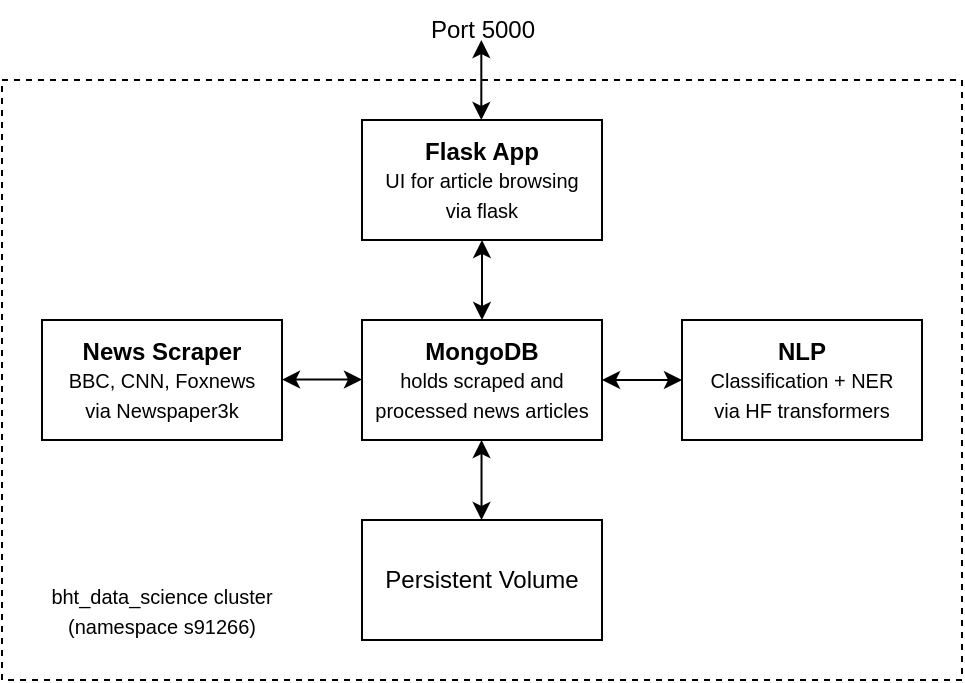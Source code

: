 <mxfile version="21.6.8" type="device">
  <diagram name="Page-1" id="jByNCe-jRFr5rgD8seuW">
    <mxGraphModel dx="989" dy="582" grid="1" gridSize="10" guides="1" tooltips="1" connect="1" arrows="1" fold="1" page="1" pageScale="1" pageWidth="827" pageHeight="1169" math="0" shadow="0">
      <root>
        <mxCell id="0" />
        <mxCell id="1" parent="0" />
        <mxCell id="skCpp-_NhNIgum5z8DMP-24" value="" style="group" vertex="1" connectable="0" parent="1">
          <mxGeometry x="140" y="300" width="480" height="340" as="geometry" />
        </mxCell>
        <mxCell id="skCpp-_NhNIgum5z8DMP-19" value="" style="rounded=0;whiteSpace=wrap;html=1;fillColor=none;dashed=1;" vertex="1" parent="skCpp-_NhNIgum5z8DMP-24">
          <mxGeometry y="40" width="480" height="300" as="geometry" />
        </mxCell>
        <mxCell id="skCpp-_NhNIgum5z8DMP-1" value="&lt;b&gt;MongoDB&lt;/b&gt;&lt;br&gt;&lt;font style=&quot;font-size: 10px;&quot;&gt;holds scraped and processed news articles&lt;/font&gt;" style="rounded=0;whiteSpace=wrap;html=1;" vertex="1" parent="skCpp-_NhNIgum5z8DMP-24">
          <mxGeometry x="180" y="160" width="120" height="60" as="geometry" />
        </mxCell>
        <mxCell id="skCpp-_NhNIgum5z8DMP-2" value="Persistent Volume" style="rounded=0;whiteSpace=wrap;html=1;" vertex="1" parent="skCpp-_NhNIgum5z8DMP-24">
          <mxGeometry x="180" y="260" width="120" height="60" as="geometry" />
        </mxCell>
        <mxCell id="skCpp-_NhNIgum5z8DMP-3" value="&lt;b&gt;NLP&lt;/b&gt;&lt;br style=&quot;font-size: 11px;&quot;&gt;&lt;span style=&quot;font-size: 10px;&quot;&gt;Classification + NER&lt;br&gt;&lt;/span&gt;&lt;font style=&quot;font-size: 10px;&quot;&gt;via HF transformers&lt;/font&gt;" style="rounded=0;whiteSpace=wrap;html=1;" vertex="1" parent="skCpp-_NhNIgum5z8DMP-24">
          <mxGeometry x="340" y="160" width="120" height="60" as="geometry" />
        </mxCell>
        <mxCell id="skCpp-_NhNIgum5z8DMP-4" value="&lt;b&gt;News Scraper&lt;/b&gt;&lt;br&gt;&lt;font style=&quot;font-size: 10px;&quot;&gt;BBC, CNN, Foxnews&lt;br&gt;via Newspaper3k&lt;/font&gt;" style="rounded=0;whiteSpace=wrap;html=1;" vertex="1" parent="skCpp-_NhNIgum5z8DMP-24">
          <mxGeometry x="20" y="160" width="120" height="60" as="geometry" />
        </mxCell>
        <mxCell id="skCpp-_NhNIgum5z8DMP-6" value="&lt;b&gt;Flask App&lt;/b&gt;&lt;br&gt;&lt;font style=&quot;font-size: 10px;&quot;&gt;UI for article browsing&lt;br&gt;via flask&lt;/font&gt;" style="rounded=0;whiteSpace=wrap;html=1;" vertex="1" parent="skCpp-_NhNIgum5z8DMP-24">
          <mxGeometry x="180" y="60" width="120" height="60" as="geometry" />
        </mxCell>
        <mxCell id="skCpp-_NhNIgum5z8DMP-11" value="" style="endArrow=classic;startArrow=classic;html=1;rounded=0;entryX=0.5;entryY=1;entryDx=0;entryDy=0;exitX=0.5;exitY=0;exitDx=0;exitDy=0;" edge="1" parent="skCpp-_NhNIgum5z8DMP-24" source="skCpp-_NhNIgum5z8DMP-1" target="skCpp-_NhNIgum5z8DMP-6">
          <mxGeometry width="50" height="50" relative="1" as="geometry">
            <mxPoint x="300" y="210" as="sourcePoint" />
            <mxPoint x="350" y="160" as="targetPoint" />
          </mxGeometry>
        </mxCell>
        <mxCell id="skCpp-_NhNIgum5z8DMP-16" value="" style="endArrow=classic;startArrow=classic;html=1;rounded=0;entryX=0.5;entryY=1;entryDx=0;entryDy=0;exitX=0.5;exitY=0;exitDx=0;exitDy=0;" edge="1" parent="skCpp-_NhNIgum5z8DMP-24">
          <mxGeometry width="50" height="50" relative="1" as="geometry">
            <mxPoint x="239.76" y="260" as="sourcePoint" />
            <mxPoint x="239.76" y="220" as="targetPoint" />
          </mxGeometry>
        </mxCell>
        <mxCell id="skCpp-_NhNIgum5z8DMP-17" value="" style="endArrow=classic;startArrow=classic;html=1;rounded=0;exitX=1;exitY=0.5;exitDx=0;exitDy=0;entryX=0;entryY=0.5;entryDx=0;entryDy=0;" edge="1" parent="skCpp-_NhNIgum5z8DMP-24" source="skCpp-_NhNIgum5z8DMP-1" target="skCpp-_NhNIgum5z8DMP-3">
          <mxGeometry width="50" height="50" relative="1" as="geometry">
            <mxPoint x="300" y="210" as="sourcePoint" />
            <mxPoint x="350" y="160" as="targetPoint" />
          </mxGeometry>
        </mxCell>
        <mxCell id="skCpp-_NhNIgum5z8DMP-18" value="" style="endArrow=classic;startArrow=classic;html=1;rounded=0;exitX=1;exitY=0.5;exitDx=0;exitDy=0;entryX=0;entryY=0.5;entryDx=0;entryDy=0;" edge="1" parent="skCpp-_NhNIgum5z8DMP-24">
          <mxGeometry width="50" height="50" relative="1" as="geometry">
            <mxPoint x="140" y="189.76" as="sourcePoint" />
            <mxPoint x="180" y="189.76" as="targetPoint" />
          </mxGeometry>
        </mxCell>
        <mxCell id="skCpp-_NhNIgum5z8DMP-20" value="&lt;font style=&quot;font-size: 10px;&quot;&gt;bht_data_science cluster&lt;br&gt;(namespace s91266)&lt;/font&gt;" style="text;html=1;strokeColor=none;fillColor=none;align=center;verticalAlign=middle;whiteSpace=wrap;rounded=0;" vertex="1" parent="skCpp-_NhNIgum5z8DMP-24">
          <mxGeometry x="20" y="290" width="120" height="30" as="geometry" />
        </mxCell>
        <mxCell id="skCpp-_NhNIgum5z8DMP-22" value="Port 5000&lt;br&gt;" style="text;html=1;align=center;verticalAlign=middle;resizable=0;points=[];autosize=1;strokeColor=none;fillColor=none;" vertex="1" parent="skCpp-_NhNIgum5z8DMP-24">
          <mxGeometry x="200" width="80" height="30" as="geometry" />
        </mxCell>
        <mxCell id="skCpp-_NhNIgum5z8DMP-23" value="" style="endArrow=classic;startArrow=classic;html=1;rounded=0;entryX=0.5;entryY=1;entryDx=0;entryDy=0;exitX=0.5;exitY=0;exitDx=0;exitDy=0;" edge="1" parent="skCpp-_NhNIgum5z8DMP-24">
          <mxGeometry width="50" height="50" relative="1" as="geometry">
            <mxPoint x="239.66" y="60" as="sourcePoint" />
            <mxPoint x="239.66" y="20" as="targetPoint" />
          </mxGeometry>
        </mxCell>
      </root>
    </mxGraphModel>
  </diagram>
</mxfile>
